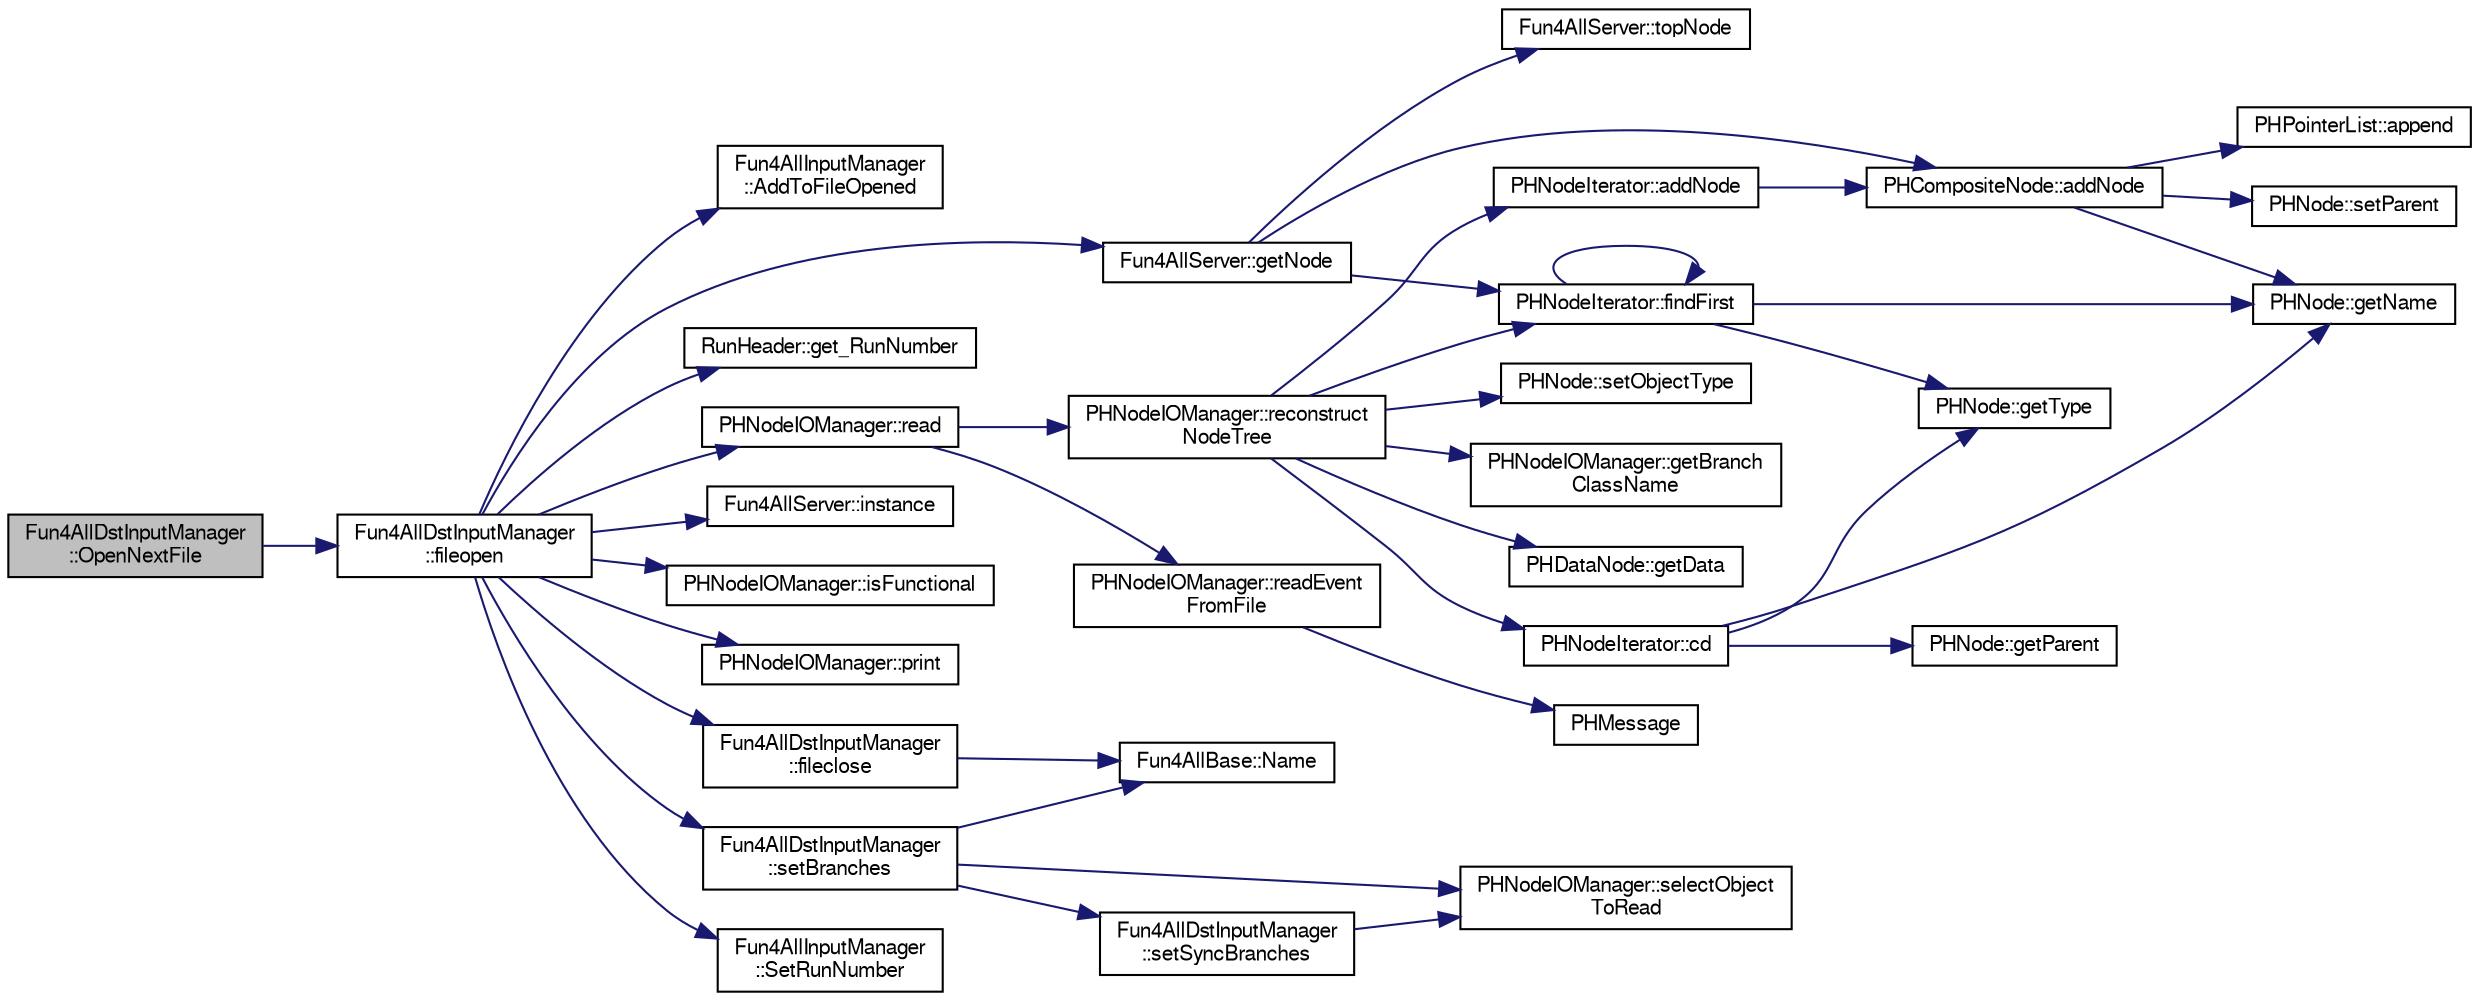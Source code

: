 digraph "Fun4AllDstInputManager::OpenNextFile"
{
  bgcolor="transparent";
  edge [fontname="FreeSans",fontsize="10",labelfontname="FreeSans",labelfontsize="10"];
  node [fontname="FreeSans",fontsize="10",shape=record];
  rankdir="LR";
  Node1 [label="Fun4AllDstInputManager\l::OpenNextFile",height=0.2,width=0.4,color="black", fillcolor="grey75", style="filled" fontcolor="black"];
  Node1 -> Node2 [color="midnightblue",fontsize="10",style="solid",fontname="FreeSans"];
  Node2 [label="Fun4AllDstInputManager\l::fileopen",height=0.2,width=0.4,color="black",URL="$d7/d0b/classFun4AllDstInputManager.html#a4d32eadb9f77d41387656b87377ef14f"];
  Node2 -> Node3 [color="midnightblue",fontsize="10",style="solid",fontname="FreeSans"];
  Node3 [label="Fun4AllInputManager\l::AddToFileOpened",height=0.2,width=0.4,color="black",URL="$d4/da9/classFun4AllInputManager.html#a98ac3fb04956625a423ef41a3909ba27"];
  Node2 -> Node4 [color="midnightblue",fontsize="10",style="solid",fontname="FreeSans"];
  Node4 [label="Fun4AllDstInputManager\l::fileclose",height=0.2,width=0.4,color="black",URL="$d7/d0b/classFun4AllDstInputManager.html#acc1f41cde35bb897b779bea7fb452e78"];
  Node4 -> Node5 [color="midnightblue",fontsize="10",style="solid",fontname="FreeSans"];
  Node5 [label="Fun4AllBase::Name",height=0.2,width=0.4,color="black",URL="$d5/dec/classFun4AllBase.html#a41f9ac377743d046f590617fd6f4f0ed",tooltip="Returns the name of this module. "];
  Node2 -> Node6 [color="midnightblue",fontsize="10",style="solid",fontname="FreeSans"];
  Node6 [label="RunHeader::get_RunNumber",height=0.2,width=0.4,color="black",URL="$df/d35/classRunHeader.html#a73da574a4faeef5c0797024e8a7a534f",tooltip="get Run Number "];
  Node2 -> Node7 [color="midnightblue",fontsize="10",style="solid",fontname="FreeSans"];
  Node7 [label="Fun4AllServer::getNode",height=0.2,width=0.4,color="black",URL="$da/d29/classFun4AllServer.html#ac42fd391b795d9605811abb9394c2011"];
  Node7 -> Node8 [color="midnightblue",fontsize="10",style="solid",fontname="FreeSans"];
  Node8 [label="Fun4AllServer::topNode",height=0.2,width=0.4,color="black",URL="$da/d29/classFun4AllServer.html#abcaf6825367e5db292ff795237bdcf62"];
  Node7 -> Node9 [color="midnightblue",fontsize="10",style="solid",fontname="FreeSans"];
  Node9 [label="PHNodeIterator::findFirst",height=0.2,width=0.4,color="black",URL="$d5/d07/classPHNodeIterator.html#aea98bf8619af59b1212a94fb32106baa"];
  Node9 -> Node10 [color="midnightblue",fontsize="10",style="solid",fontname="FreeSans"];
  Node10 [label="PHNode::getType",height=0.2,width=0.4,color="black",URL="$dc/d82/classPHNode.html#a4ab1f90aed955a652813bfe377087bda"];
  Node9 -> Node11 [color="midnightblue",fontsize="10",style="solid",fontname="FreeSans"];
  Node11 [label="PHNode::getName",height=0.2,width=0.4,color="black",URL="$dc/d82/classPHNode.html#aca3576f926a4401eddc3d88bf0ce0de3"];
  Node9 -> Node9 [color="midnightblue",fontsize="10",style="solid",fontname="FreeSans"];
  Node7 -> Node12 [color="midnightblue",fontsize="10",style="solid",fontname="FreeSans"];
  Node12 [label="PHCompositeNode::addNode",height=0.2,width=0.4,color="black",URL="$d5/dca/classPHCompositeNode.html#ac7dbf017614c324e218a001d729607bf"];
  Node12 -> Node11 [color="midnightblue",fontsize="10",style="solid",fontname="FreeSans"];
  Node12 -> Node13 [color="midnightblue",fontsize="10",style="solid",fontname="FreeSans"];
  Node13 [label="PHNode::setParent",height=0.2,width=0.4,color="black",URL="$dc/d82/classPHNode.html#adda2bd6cef2d5067bbe3016a990b7198"];
  Node12 -> Node14 [color="midnightblue",fontsize="10",style="solid",fontname="FreeSans"];
  Node14 [label="PHPointerList::append",height=0.2,width=0.4,color="black",URL="$d6/d86/classPHPointerList.html#af5fc4e6958b5b90c57bfb497566f503c"];
  Node2 -> Node15 [color="midnightblue",fontsize="10",style="solid",fontname="FreeSans"];
  Node15 [label="Fun4AllServer::instance",height=0.2,width=0.4,color="black",URL="$da/d29/classFun4AllServer.html#a3e55156f91b2c94bb6c4ef33ffce587a"];
  Node2 -> Node16 [color="midnightblue",fontsize="10",style="solid",fontname="FreeSans"];
  Node16 [label="PHNodeIOManager::isFunctional",height=0.2,width=0.4,color="black",URL="$d7/d4d/classPHNodeIOManager.html#a7fcd787c0049e4476b2534299b801b47"];
  Node2 -> Node17 [color="midnightblue",fontsize="10",style="solid",fontname="FreeSans"];
  Node17 [label="PHNodeIOManager::print",height=0.2,width=0.4,color="black",URL="$d7/d4d/classPHNodeIOManager.html#a2be363482604b6f51d9335d75b72a8ff"];
  Node2 -> Node18 [color="midnightblue",fontsize="10",style="solid",fontname="FreeSans"];
  Node18 [label="PHNodeIOManager::read",height=0.2,width=0.4,color="black",URL="$d7/d4d/classPHNodeIOManager.html#a92da4bff2438e94d469011b7720f286f"];
  Node18 -> Node19 [color="midnightblue",fontsize="10",style="solid",fontname="FreeSans"];
  Node19 [label="PHNodeIOManager::reconstruct\lNodeTree",height=0.2,width=0.4,color="black",URL="$d7/d4d/classPHNodeIOManager.html#a3882997324989c7dd04e9f6b728af7db"];
  Node19 -> Node20 [color="midnightblue",fontsize="10",style="solid",fontname="FreeSans"];
  Node20 [label="PHNodeIterator::cd",height=0.2,width=0.4,color="black",URL="$d5/d07/classPHNodeIterator.html#a4cfa0490b6522394b13723c7db38a3a6"];
  Node20 -> Node21 [color="midnightblue",fontsize="10",style="solid",fontname="FreeSans"];
  Node21 [label="PHNode::getParent",height=0.2,width=0.4,color="black",URL="$dc/d82/classPHNode.html#a5c15cb20d02290b69eb4d7f6051c9722"];
  Node20 -> Node10 [color="midnightblue",fontsize="10",style="solid",fontname="FreeSans"];
  Node20 -> Node11 [color="midnightblue",fontsize="10",style="solid",fontname="FreeSans"];
  Node19 -> Node22 [color="midnightblue",fontsize="10",style="solid",fontname="FreeSans"];
  Node22 [label="PHNodeIterator::addNode",height=0.2,width=0.4,color="black",URL="$d5/d07/classPHNodeIterator.html#a2c183a75c6a6784f38ff15b6163eb7ee"];
  Node22 -> Node12 [color="midnightblue",fontsize="10",style="solid",fontname="FreeSans"];
  Node19 -> Node23 [color="midnightblue",fontsize="10",style="solid",fontname="FreeSans"];
  Node23 [label="PHNodeIOManager::getBranch\lClassName",height=0.2,width=0.4,color="black",URL="$d7/d4d/classPHNodeIOManager.html#a8be36f2013dddcf8026b0aeb9177dc7c"];
  Node19 -> Node9 [color="midnightblue",fontsize="10",style="solid",fontname="FreeSans"];
  Node19 -> Node24 [color="midnightblue",fontsize="10",style="solid",fontname="FreeSans"];
  Node24 [label="PHDataNode::getData",height=0.2,width=0.4,color="black",URL="$d1/d3e/classPHDataNode.html#a1f3b856fd3ce165047be8aa97f4ab9f3"];
  Node19 -> Node25 [color="midnightblue",fontsize="10",style="solid",fontname="FreeSans"];
  Node25 [label="PHNode::setObjectType",height=0.2,width=0.4,color="black",URL="$dc/d82/classPHNode.html#a5efaced7ccd6df01fc40abbb07dfe61d"];
  Node18 -> Node26 [color="midnightblue",fontsize="10",style="solid",fontname="FreeSans"];
  Node26 [label="PHNodeIOManager::readEvent\lFromFile",height=0.2,width=0.4,color="black",URL="$d7/d4d/classPHNodeIOManager.html#a78c3103ae5561ab423517d5ebb880a38"];
  Node26 -> Node27 [color="midnightblue",fontsize="10",style="solid",fontname="FreeSans"];
  Node27 [label="PHMessage",height=0.2,width=0.4,color="black",URL="$d5/d88/PHMessage_8cc.html#a04070e856fed35b20952495249e0357f"];
  Node2 -> Node28 [color="midnightblue",fontsize="10",style="solid",fontname="FreeSans"];
  Node28 [label="Fun4AllDstInputManager\l::setBranches",height=0.2,width=0.4,color="black",URL="$d7/d0b/classFun4AllDstInputManager.html#ae18b1ca89168aab89e6a9b867951f8ce"];
  Node28 -> Node29 [color="midnightblue",fontsize="10",style="solid",fontname="FreeSans"];
  Node29 [label="PHNodeIOManager::selectObject\lToRead",height=0.2,width=0.4,color="black",URL="$d7/d4d/classPHNodeIOManager.html#a7f701a7b25803133c586853f87454a3a"];
  Node28 -> Node30 [color="midnightblue",fontsize="10",style="solid",fontname="FreeSans"];
  Node30 [label="Fun4AllDstInputManager\l::setSyncBranches",height=0.2,width=0.4,color="black",URL="$d7/d0b/classFun4AllDstInputManager.html#a22bc575e2e8b3b72e67523a694acbf22"];
  Node30 -> Node29 [color="midnightblue",fontsize="10",style="solid",fontname="FreeSans"];
  Node28 -> Node5 [color="midnightblue",fontsize="10",style="solid",fontname="FreeSans"];
  Node2 -> Node31 [color="midnightblue",fontsize="10",style="solid",fontname="FreeSans"];
  Node31 [label="Fun4AllInputManager\l::SetRunNumber",height=0.2,width=0.4,color="black",URL="$d4/da9/classFun4AllInputManager.html#af9bf7d76be5d2c0b10843ae734da9bbb"];
}
